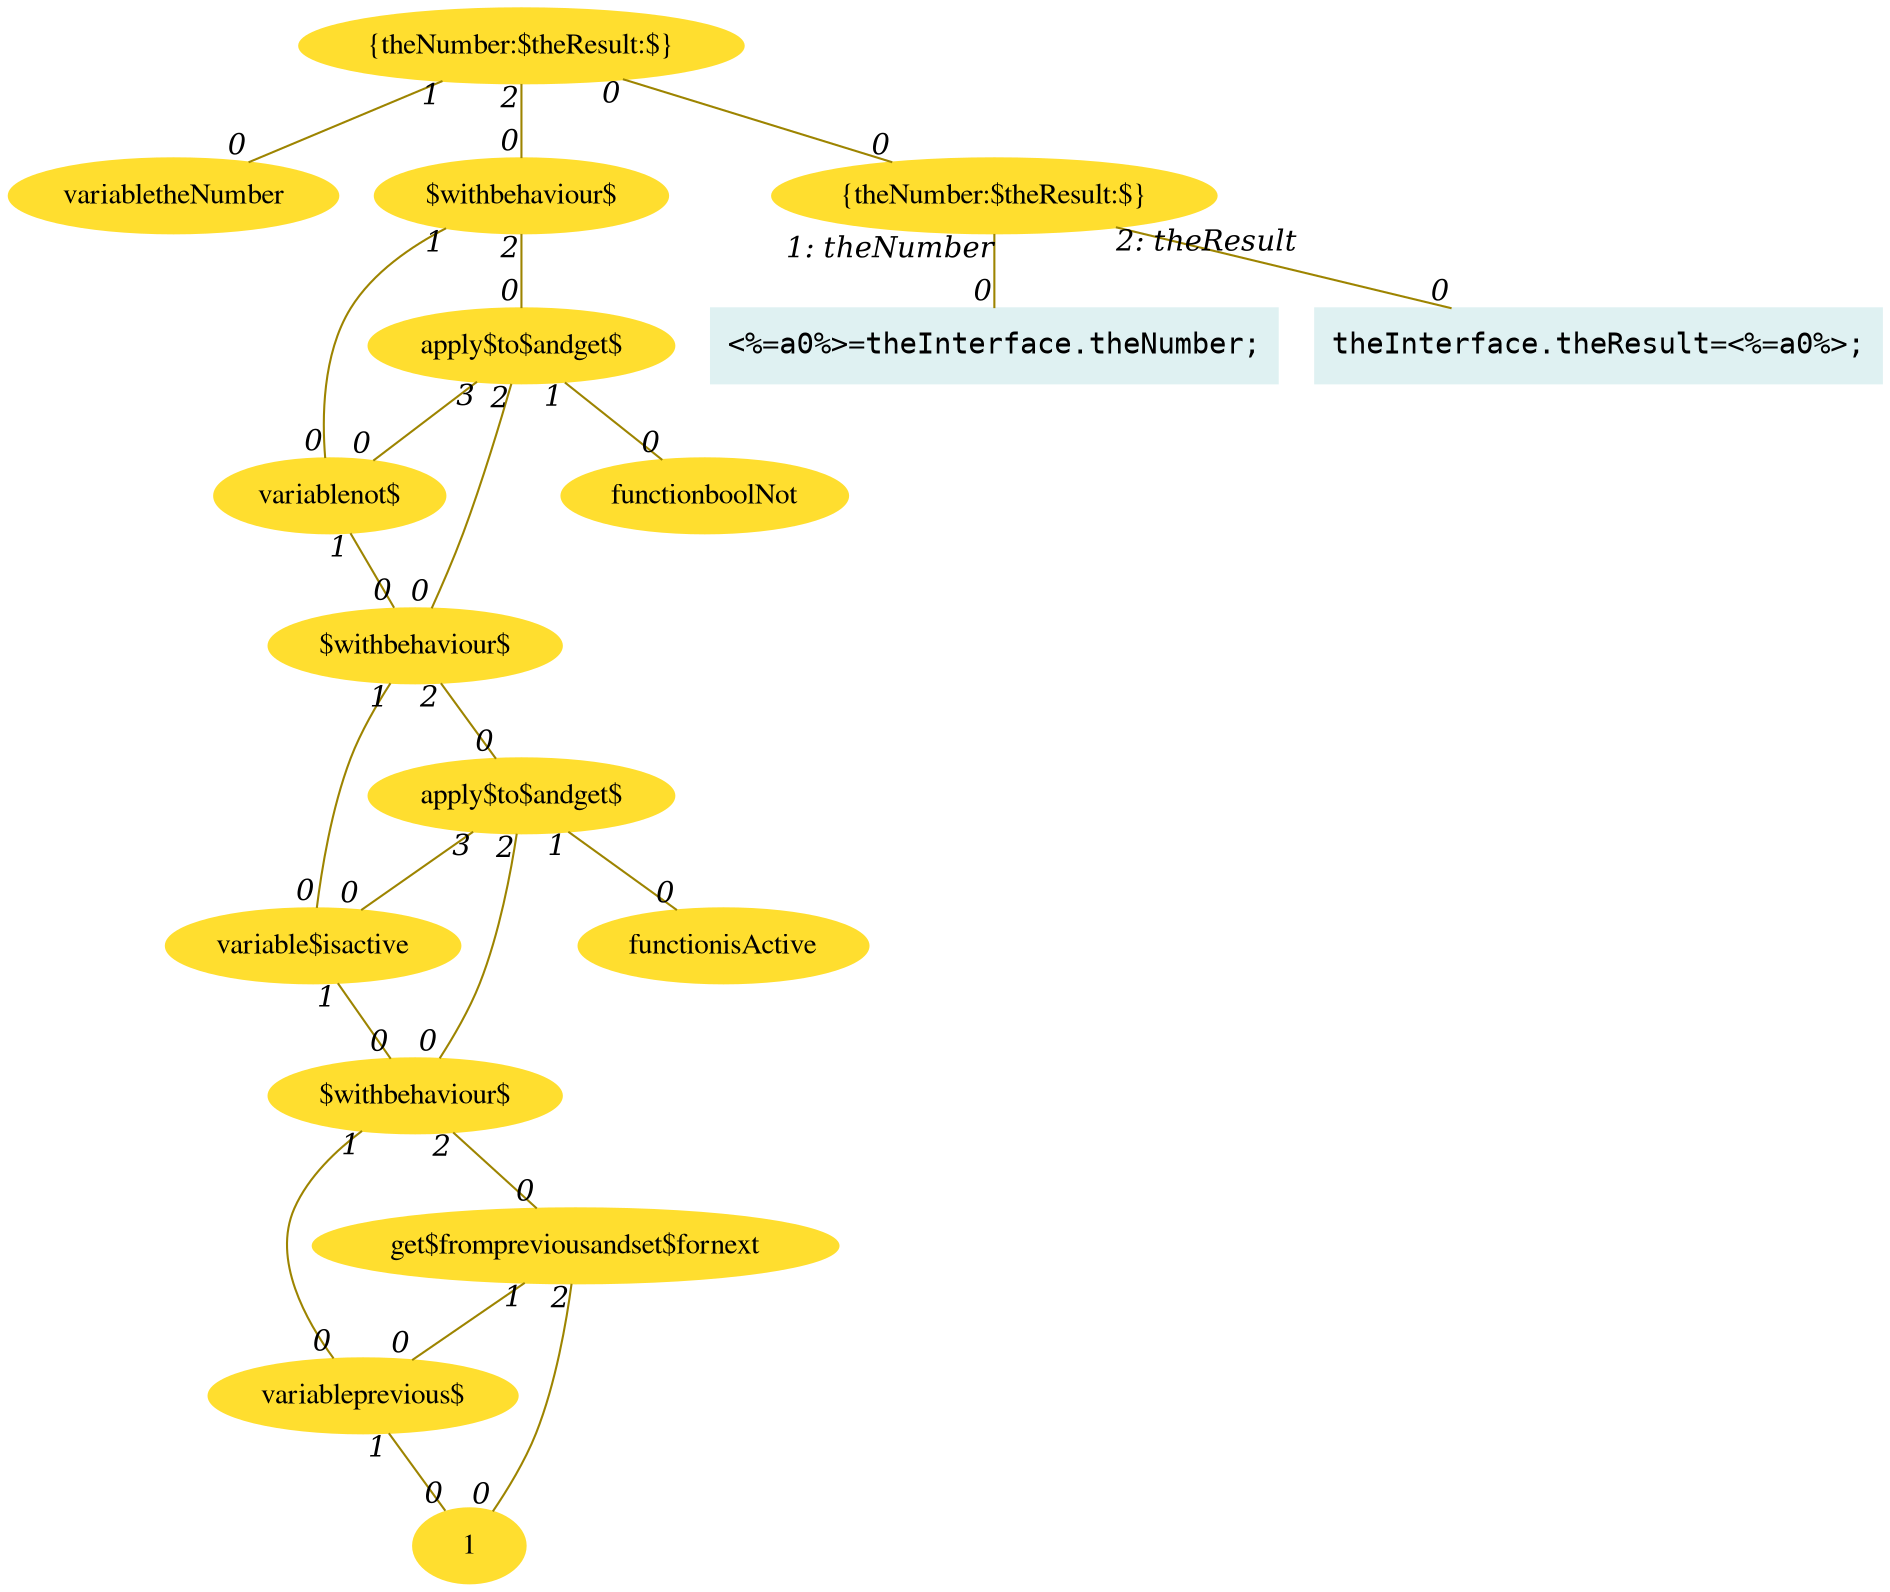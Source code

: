 digraph g{node_1290 [shape="ellipse", style="filled", color="#ffde2f", fontname="Times", label="variabletheNumber" ]
node_1294 [shape="ellipse", style="filled", color="#ffde2f", fontname="Times", label="1" ]
node_1295 [shape="ellipse", style="filled", color="#ffde2f", fontname="Times", label="variableprevious$" ]
node_1296 [shape="ellipse", style="filled", color="#ffde2f", fontname="Times", label="get$frompreviousandset$fornext" ]
node_1297 [shape="ellipse", style="filled", color="#ffde2f", fontname="Times", label="$withbehaviour$" ]
node_1298 [shape="ellipse", style="filled", color="#ffde2f", fontname="Times", label="variable$isactive" ]
node_1299 [shape="ellipse", style="filled", color="#ffde2f", fontname="Times", label="functionisActive" ]
node_1300 [shape="ellipse", style="filled", color="#ffde2f", fontname="Times", label="apply$to$andget$" ]
node_1301 [shape="ellipse", style="filled", color="#ffde2f", fontname="Times", label="$withbehaviour$" ]
node_1302 [shape="ellipse", style="filled", color="#ffde2f", fontname="Times", label="variablenot$" ]
node_1303 [shape="ellipse", style="filled", color="#ffde2f", fontname="Times", label="functionboolNot" ]
node_1304 [shape="ellipse", style="filled", color="#ffde2f", fontname="Times", label="apply$to$andget$" ]
node_1305 [shape="ellipse", style="filled", color="#ffde2f", fontname="Times", label="$withbehaviour$" ]
node_1336 [shape="ellipse", style="filled", color="#ffde2f", fontname="Times", label="{theNumber:$theResult:$}" ]
node_1452 [shape="box", style="filled", color="#dff1f2", fontname="Courier", label="<%=a0%>=theInterface.theNumber;
" ]
node_1454 [shape="box", style="filled", color="#dff1f2", fontname="Courier", label="theInterface.theResult=<%=a0%>;
" ]
node_1456 [shape="ellipse", style="filled", color="#ffde2f", fontname="Times", label="{theNumber:$theResult:$}" ]
node_1296 -> node_1295 [dir=none, arrowHead=none, fontname="Times-Italic", arrowsize=1, color="#9d8400", label="",  headlabel="0", taillabel="1" ]
node_1297 -> node_1295 [dir=none, arrowHead=none, fontname="Times-Italic", arrowsize=1, color="#9d8400", label="",  headlabel="0", taillabel="1" ]
node_1297 -> node_1296 [dir=none, arrowHead=none, fontname="Times-Italic", arrowsize=1, color="#9d8400", label="",  headlabel="0", taillabel="2" ]
node_1295 -> node_1294 [dir=none, arrowHead=none, fontname="Times-Italic", arrowsize=1, color="#9d8400", label="",  headlabel="0", taillabel="1" ]
node_1296 -> node_1294 [dir=none, arrowHead=none, fontname="Times-Italic", arrowsize=1, color="#9d8400", label="",  headlabel="0", taillabel="2" ]
node_1300 -> node_1298 [dir=none, arrowHead=none, fontname="Times-Italic", arrowsize=1, color="#9d8400", label="",  headlabel="0", taillabel="3" ]
node_1300 -> node_1299 [dir=none, arrowHead=none, fontname="Times-Italic", arrowsize=1, color="#9d8400", label="",  headlabel="0", taillabel="1" ]
node_1301 -> node_1298 [dir=none, arrowHead=none, fontname="Times-Italic", arrowsize=1, color="#9d8400", label="",  headlabel="0", taillabel="1" ]
node_1301 -> node_1300 [dir=none, arrowHead=none, fontname="Times-Italic", arrowsize=1, color="#9d8400", label="",  headlabel="0", taillabel="2" ]
node_1298 -> node_1297 [dir=none, arrowHead=none, fontname="Times-Italic", arrowsize=1, color="#9d8400", label="",  headlabel="0", taillabel="1" ]
node_1300 -> node_1297 [dir=none, arrowHead=none, fontname="Times-Italic", arrowsize=1, color="#9d8400", label="",  headlabel="0", taillabel="2" ]
node_1304 -> node_1302 [dir=none, arrowHead=none, fontname="Times-Italic", arrowsize=1, color="#9d8400", label="",  headlabel="0", taillabel="3" ]
node_1304 -> node_1303 [dir=none, arrowHead=none, fontname="Times-Italic", arrowsize=1, color="#9d8400", label="",  headlabel="0", taillabel="1" ]
node_1305 -> node_1302 [dir=none, arrowHead=none, fontname="Times-Italic", arrowsize=1, color="#9d8400", label="",  headlabel="0", taillabel="1" ]
node_1305 -> node_1304 [dir=none, arrowHead=none, fontname="Times-Italic", arrowsize=1, color="#9d8400", label="",  headlabel="0", taillabel="2" ]
node_1302 -> node_1301 [dir=none, arrowHead=none, fontname="Times-Italic", arrowsize=1, color="#9d8400", label="",  headlabel="0", taillabel="1" ]
node_1304 -> node_1301 [dir=none, arrowHead=none, fontname="Times-Italic", arrowsize=1, color="#9d8400", label="",  headlabel="0", taillabel="2" ]
node_1336 -> node_1290 [dir=none, arrowHead=none, fontname="Times-Italic", arrowsize=1, color="#9d8400", label="",  headlabel="0", taillabel="1" ]
node_1336 -> node_1305 [dir=none, arrowHead=none, fontname="Times-Italic", arrowsize=1, color="#9d8400", label="",  headlabel="0", taillabel="2" ]
node_1456 -> node_1452 [dir=none, arrowHead=none, fontname="Times-Italic", arrowsize=1, color="#9d8400", label="",  headlabel="0", taillabel="1: theNumber" ]
node_1456 -> node_1454 [dir=none, arrowHead=none, fontname="Times-Italic", arrowsize=1, color="#9d8400", label="",  headlabel="0", taillabel="2: theResult" ]
node_1336 -> node_1456 [dir=none, arrowHead=none, fontname="Times-Italic", arrowsize=1, color="#9d8400", label="",  headlabel="0", taillabel="0" ]
}